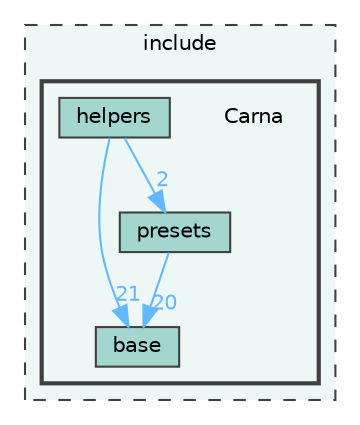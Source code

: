 digraph "include/Carna"
{
 // LATEX_PDF_SIZE
  bgcolor="transparent";
  edge [fontname=Helvetica,fontsize=10,labelfontname=Helvetica,labelfontsize=10];
  node [fontname=Helvetica,fontsize=10,shape=box,height=0.2,width=0.4];
  compound=true
  subgraph clusterdir_d44c64559bbebec7f509842c48db8b23 {
    graph [ bgcolor="#edf7f5", pencolor="grey25", label="include", fontname=Helvetica,fontsize=10 style="filled,dashed", URL="dir_d44c64559bbebec7f509842c48db8b23.html",tooltip=""]
  subgraph clusterdir_ac977412f978244b06c42d30252b3e06 {
    graph [ bgcolor="#edf7f5", pencolor="grey25", label="", fontname=Helvetica,fontsize=10 style="filled,bold", URL="dir_ac977412f978244b06c42d30252b3e06.html",tooltip=""]
    dir_ac977412f978244b06c42d30252b3e06 [shape=plaintext, label="Carna"];
  dir_62505fd74ca3ce5ce51851622ceb72c0 [label="base", fillcolor="#a2d6ce", color="grey25", style="filled", URL="dir_62505fd74ca3ce5ce51851622ceb72c0.html",tooltip=""];
  dir_3ba0a1b846a23209efa483ce8b67af52 [label="helpers", fillcolor="#a2d6ce", color="grey25", style="filled", URL="dir_3ba0a1b846a23209efa483ce8b67af52.html",tooltip=""];
  dir_391bc7a3190a65011827ffb1ae7d362d [label="presets", fillcolor="#a2d6ce", color="grey25", style="filled", URL="dir_391bc7a3190a65011827ffb1ae7d362d.html",tooltip=""];
  }
  }
  dir_3ba0a1b846a23209efa483ce8b67af52->dir_391bc7a3190a65011827ffb1ae7d362d [headlabel="2", labeldistance=1.5 headhref="dir_000004_000009.html" href="dir_000004_000009.html" color="steelblue1" fontcolor="steelblue1"];
  dir_3ba0a1b846a23209efa483ce8b67af52->dir_62505fd74ca3ce5ce51851622ceb72c0 [headlabel="21", labeldistance=1.5 headhref="dir_000004_000000.html" href="dir_000004_000000.html" color="steelblue1" fontcolor="steelblue1"];
  dir_391bc7a3190a65011827ffb1ae7d362d->dir_62505fd74ca3ce5ce51851622ceb72c0 [headlabel="20", labeldistance=1.5 headhref="dir_000009_000000.html" href="dir_000009_000000.html" color="steelblue1" fontcolor="steelblue1"];
}
